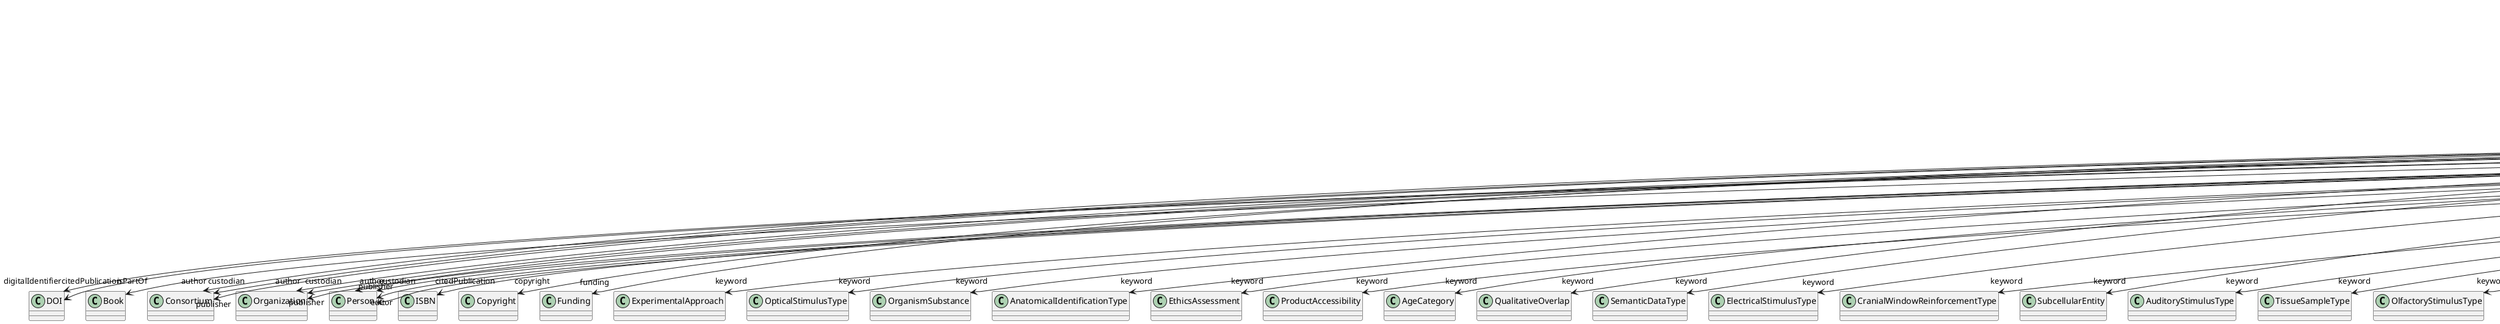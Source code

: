 @startuml
class Chapter {
+digitalIdentifier
+isPartOf
+pagination
+abstract
+author
+citedPublication
+copyright
+creationDate
+custodian
+editor
+funding
+IRI
+keyword
+license
+modificationDate
+name
+publicationDate
+publisher
+versionIdentifier

}
Chapter -d-> "digitalIdentifier" DOI
Chapter -d-> "isPartOf" Book
Chapter -d-> "author" Consortium
Chapter -d-> "author" Organization
Chapter -d-> "author" Person
Chapter -d-> "citedPublication" DOI
Chapter -d-> "citedPublication" ISBN
Chapter -d-> "copyright" Copyright
Chapter -d-> "custodian" Consortium
Chapter -d-> "custodian" Organization
Chapter -d-> "custodian" Person
Chapter -d-> "editor" Person
Chapter -d-> "funding" Funding
Chapter -d-> "keyword" ExperimentalApproach
Chapter -d-> "keyword" OpticalStimulusType
Chapter -d-> "keyword" OrganismSubstance
Chapter -d-> "keyword" AnatomicalIdentificationType
Chapter -d-> "keyword" EthicsAssessment
Chapter -d-> "keyword" ProductAccessibility
Chapter -d-> "keyword" AgeCategory
Chapter -d-> "keyword" QualitativeOverlap
Chapter -d-> "keyword" SemanticDataType
Chapter -d-> "keyword" ElectricalStimulusType
Chapter -d-> "keyword" CranialWindowReinforcementType
Chapter -d-> "keyword" SubcellularEntity
Chapter -d-> "keyword" AuditoryStimulusType
Chapter -d-> "keyword" TissueSampleType
Chapter -d-> "keyword" OlfactoryStimulusType
Chapter -d-> "keyword" DiseaseModel
Chapter -d-> "keyword" ContributionType
Chapter -d-> "keyword" AtlasType
Chapter -d-> "keyword" MeasuredSignalType
Chapter -d-> "keyword" ActionStatusType
Chapter -d-> "keyword" Disease
Chapter -d-> "keyword" Service
Chapter -d-> "keyword" AnatomicalAxesOrientation
Chapter -d-> "keyword" Species
Chapter -d-> "keyword" TypeOfUncertainty
Chapter -d-> "keyword" Laterality
Chapter -d-> "keyword" CranialWindowConstructionType
Chapter -d-> "keyword" OperatingDevice
Chapter -d-> "keyword" ModelScope
Chapter -d-> "keyword" UBERONParcellation
Chapter -d-> "keyword" PatchClampVariation
Chapter -d-> "keyword" BreedingType
Chapter -d-> "keyword" Language
Chapter -d-> "keyword" SoftwareApplicationCategory
Chapter -d-> "keyword" MeasuredQuantity
Chapter -d-> "keyword" BiologicalOrder
Chapter -d-> "keyword" MetaDataModelType
Chapter -d-> "keyword" Terminology
Chapter -d-> "keyword" DeviceType
Chapter -d-> "keyword" CriteriaQualityType
Chapter -d-> "keyword" AnatomicalPlane
Chapter -d-> "keyword" BiologicalProcess
Chapter -d-> "keyword" CellType
Chapter -d-> "keyword" OrganismSystem
Chapter -d-> "keyword" PreparationType
Chapter -d-> "keyword" LearningResourceType
Chapter -d-> "keyword" StimulationApproach
Chapter -d-> "keyword" Organ
Chapter -d-> "keyword" DifferenceMeasure
Chapter -d-> "keyword" SetupType
Chapter -d-> "keyword" GeneticStrainType
Chapter -d-> "keyword" CellCultureType
Chapter -d-> "keyword" Handedness
Chapter -d-> "keyword" MolecularEntity
Chapter -d-> "keyword" OperatingSystem
Chapter -d-> "keyword" FileBundleGrouping
Chapter -d-> "keyword" ModelAbstractionLevel
Chapter -d-> "keyword" FileRepositoryType
Chapter -d-> "keyword" FileUsageRole
Chapter -d-> "keyword" BiologicalSex
Chapter -d-> "keyword" SoftwareFeature
Chapter -d-> "keyword" TissueSampleAttribute
Chapter -d-> "keyword" GustatoryStimulusType
Chapter -d-> "keyword" ProgrammingLanguage
Chapter -d-> "keyword" StimulationTechnique
Chapter -d-> "keyword" Technique
Chapter -d-> "keyword" DataType
Chapter -d-> "keyword" AnalysisTechnique
Chapter -d-> "keyword" Colormap
Chapter -d-> "keyword" AnnotationType
Chapter -d-> "keyword" SubjectAttribute
Chapter -d-> "keyword" VisualStimulusType
Chapter -d-> "keyword" UnitOfMeasurement
Chapter -d-> "keyword" ChemicalMixtureType
Chapter -d-> "keyword" TactileStimulusType
Chapter -d-> "keyword" TermSuggestion
Chapter -d-> "keyword" AnnotationCriteriaType
Chapter -d-> "keyword" EducationalLevel
Chapter -d-> "license" License
Chapter -d-> "publisher" Consortium
Chapter -d-> "publisher" Organization
Chapter -d-> "publisher" Person

@enduml